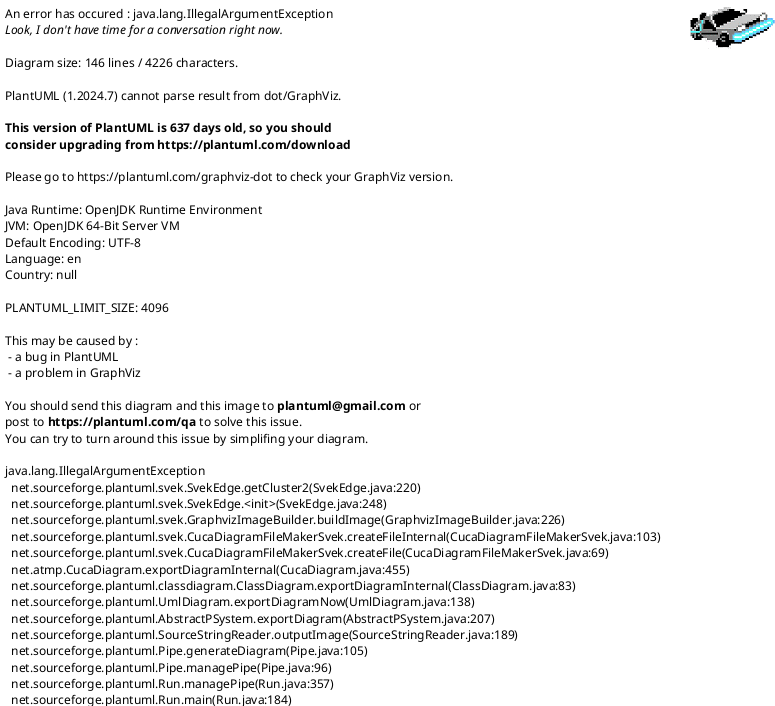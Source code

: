 @startuml
ADC <|-- DPS
Agent <|-- Agent.ExternalUsers
Agent <|-- DSS.InternalUsers
Agent.ExternalUsers <|-- DPS
AssetUI <|-- WebUI.Management
AssetUI <|-- BIZUI
AssetUI <|-- BCC
ATGDBSetup <|-- DAS
B2BCommerce <|-- DCS
B2BCommerce.Versioned <|-- B2BCommerce
B2BCommerce.Versioned <|-- DCS.DynamicCustomCatalogs.Versioned
B2CCommerce <|-- DCS
B2CCommerce.Versioned <|-- B2CCommerce
B2CCommerce.Versioned <|-- DCS.Versioned
BCC <|-- FlexUI
BCC <|-- WebUI.Management
BCC.InternalUsers <|-- BCC
BCC.InternalUsers <|-- DSS.InternalUsers
BCC.Versioned <|-- BCC.InternalUsers
BCC.Versioned <|-- BIZUI
BIZUI <|-- WebUI.Management
BIZUI <|-- Publishing.base
CAF10.0.2.CAF <|-- DSS
CAF10.0.2.CAF <|-- DAS_UI
CC.common <|-- DAS
CC.DSS <|-- CC.common
CC.DSS <|-- DSS
CC.DynamoAccess <|-- DPS
CC.DynamoAccess <|-- CC.common
CIM <|-- DAS
CIM <|-- ATGDBSetup
ClickToConnect <|-- ADC
ClickToConnect <|-- DPS
DAF.Deployment <|-- DAS
DAF.DeploymentAgent <|-- DAS
DAF.DeploymentWebAgent <|-- DAS
DAF.Management <|-- DAS
DafEar <|-- DafEar.base
DafEar.Admin <|-- DafEar.base
DafEar.Admin <|-- DAS_UI
DafEar.Admin <|-- manuals
DafEar.base <|-- DAS_UI
DafEar.JBoss <|-- DafEar.base
DafEar.Tomcat <|-- DafEar.base
DafEar.WebLogic <|-- DafEar.base
DafEar.WebSphere <|-- DafEar.base
DAS.LDAP.iPlanetDirectory <|-- DAS
DAS.LDAP.MicrosoftActiveDirectory <|-- DAS
DAS.Versioned <|-- DAS
DAS.Versioned <|-- Publishing.base
DAS.WebServices <|-- DAS
DAS_UI <|-- DAS
DataLoader <|-- DAS
DCC <|-- DAS_UI
DCS <|-- DPS
DCS <|-- DSS
DCS.AbandonedOrderServices <|-- DCS
DCS.ADC <|-- DCS
DCS.ADC <|-- ADC
DCS.ClickToConnect <|-- DCS
DCS.ClickToConnect <|-- ClickToConnect
DCS.CustomCatalogMigration <|-- DCS
DCS.CustomCatalogs <|-- DCS
DCS.CustomCatalogs.Versioned <|-- DCS.CustomCatalogs
DCS.CustomCatalogs.Versioned <|-- DCS.Versioned
DCS.DW <|-- ARF.DW.base
DCS.DW <|-- DCS
DCS.DynamicCustomCatalogs <|-- DCS
DCS.DynamicCustomCatalogs.Versioned <|-- DCS.Versioned
DCS.DynamicCustomCatalogs.Versioned <|-- DCS.DynamicCustomCatalogs
DCS.PublishingAgent <|-- PublishingAgent
DCS.PublishingAgent <|-- DCS
DCS.Versioned <|-- Publishing.base
DCS.Versioned <|-- DCS
DCS.WebServices <|-- DCS
DCS_UI <|-- BCC
DCS_UI <|-- DCS
DCS_UI.Versioned <|-- DCS_UI
DCS_UI.Versioned <|-- BCC.Versioned
DCS_UI.Versioned <|-- DCS.DynamicCustomCatalogs.Versioned
DCS_UI.Versioned <|-- AssetUI
DCSSampleCatalog <|-- DCS
Distributor <|-- Initial
DPS <|-- DAS
DPS.InternalUsers <|-- DPS
DPS.InternalUsers.ACC <|-- DPS.InternalUsers
DPS.LogicalOrganizations <|-- DPS
DPS.Versioned <|-- DPS
DPS.Versioned <|-- Publishing.base
DPS.Versioned <|-- DAS.Versioned
DPS.WebServices <|-- DPS
DPS_UI <|-- AssetUI
DPS_UI <|-- DPS.Versioned
DSS <|-- DPS
DSS.InternalUsers <|-- DSS
DSS.InternalUsers <|-- DPS.InternalUsers
DSS.InternalUsers.ACC <|-- DSS.InternalUsers
DSS.InternalUsers.ACC <|-- DPS.InternalUsers.ACC
DSSJ2EEDemo <|-- DSS
EAI <|-- DAS
FlexUI <|-- DAS
Fulfillment <|-- DCS
MotorpriseJSP <|-- B2BCommerce
MotorpriseJSP <|-- DCS.AbandonedOrderServices
PayFlowPro <|-- DCS
Publishing <|-- Publishing.base
Publishing.base <|-- DSS.InternalUsers
Publishing.base <|-- DAS_UI
Publishing.base <|-- RL
Publishing.base <|-- DAF.Deployment
Publishing.DBFileMigration <|-- Publishing.base
Publishing.WebAppRefVer <|-- Publishing.base
Publishing.WebAppRefVer <|-- Publishing.WebAppRef
PublishingAgent <|-- PublishingAgent.base
PublishingAgent.base <|-- DAS
PublishingAgent.base <|-- DSS
PublishingAgent.base <|-- DAF.DeploymentAgent
PublishingAgent.DeployedConfig <|-- PublishingAgent.base
PublishingWebAgent <|-- Initial
PublishingWebAgent <|-- DAF.DeploymentWebAgent
PubPortlet <|-- DPS_UI
REST <|-- DSS
RL <|-- DAS
RL.Example <|-- RL
SiteAdmin <|-- DPS
SiteAdmin <|-- DSS
SiteAdmin <|-- BCC
SiteAdmin.Versioned <|-- SiteAdmin
SiteAdmin.Versioned <|-- BCC.Versioned
SiteAdmin.Versioned <|-- Publishing.base
SiteAdmin.Versioned <|-- DAS.Versioned
SiteAdmin.Versioned <|-- AssetUI
SQLJMSAdmin <|-- DAS
Taxware <|-- DCS
WebLogic.JMSProvider <|-- DAS
WebSphere.JMSProvider <|-- DAS
WebUI <|-- DSS
WebUI <|-- DAS_UI
WebUI.Management <|-- WebUI
WSRP.admin <|-- WSRP.producer
WSRP.common <|-- DSS
WSRP.common <|-- Portal.paf.framework
WSRP.consumer <|-- WSRP.common
WSRP.producer <|-- WSRP.common
@enduml
